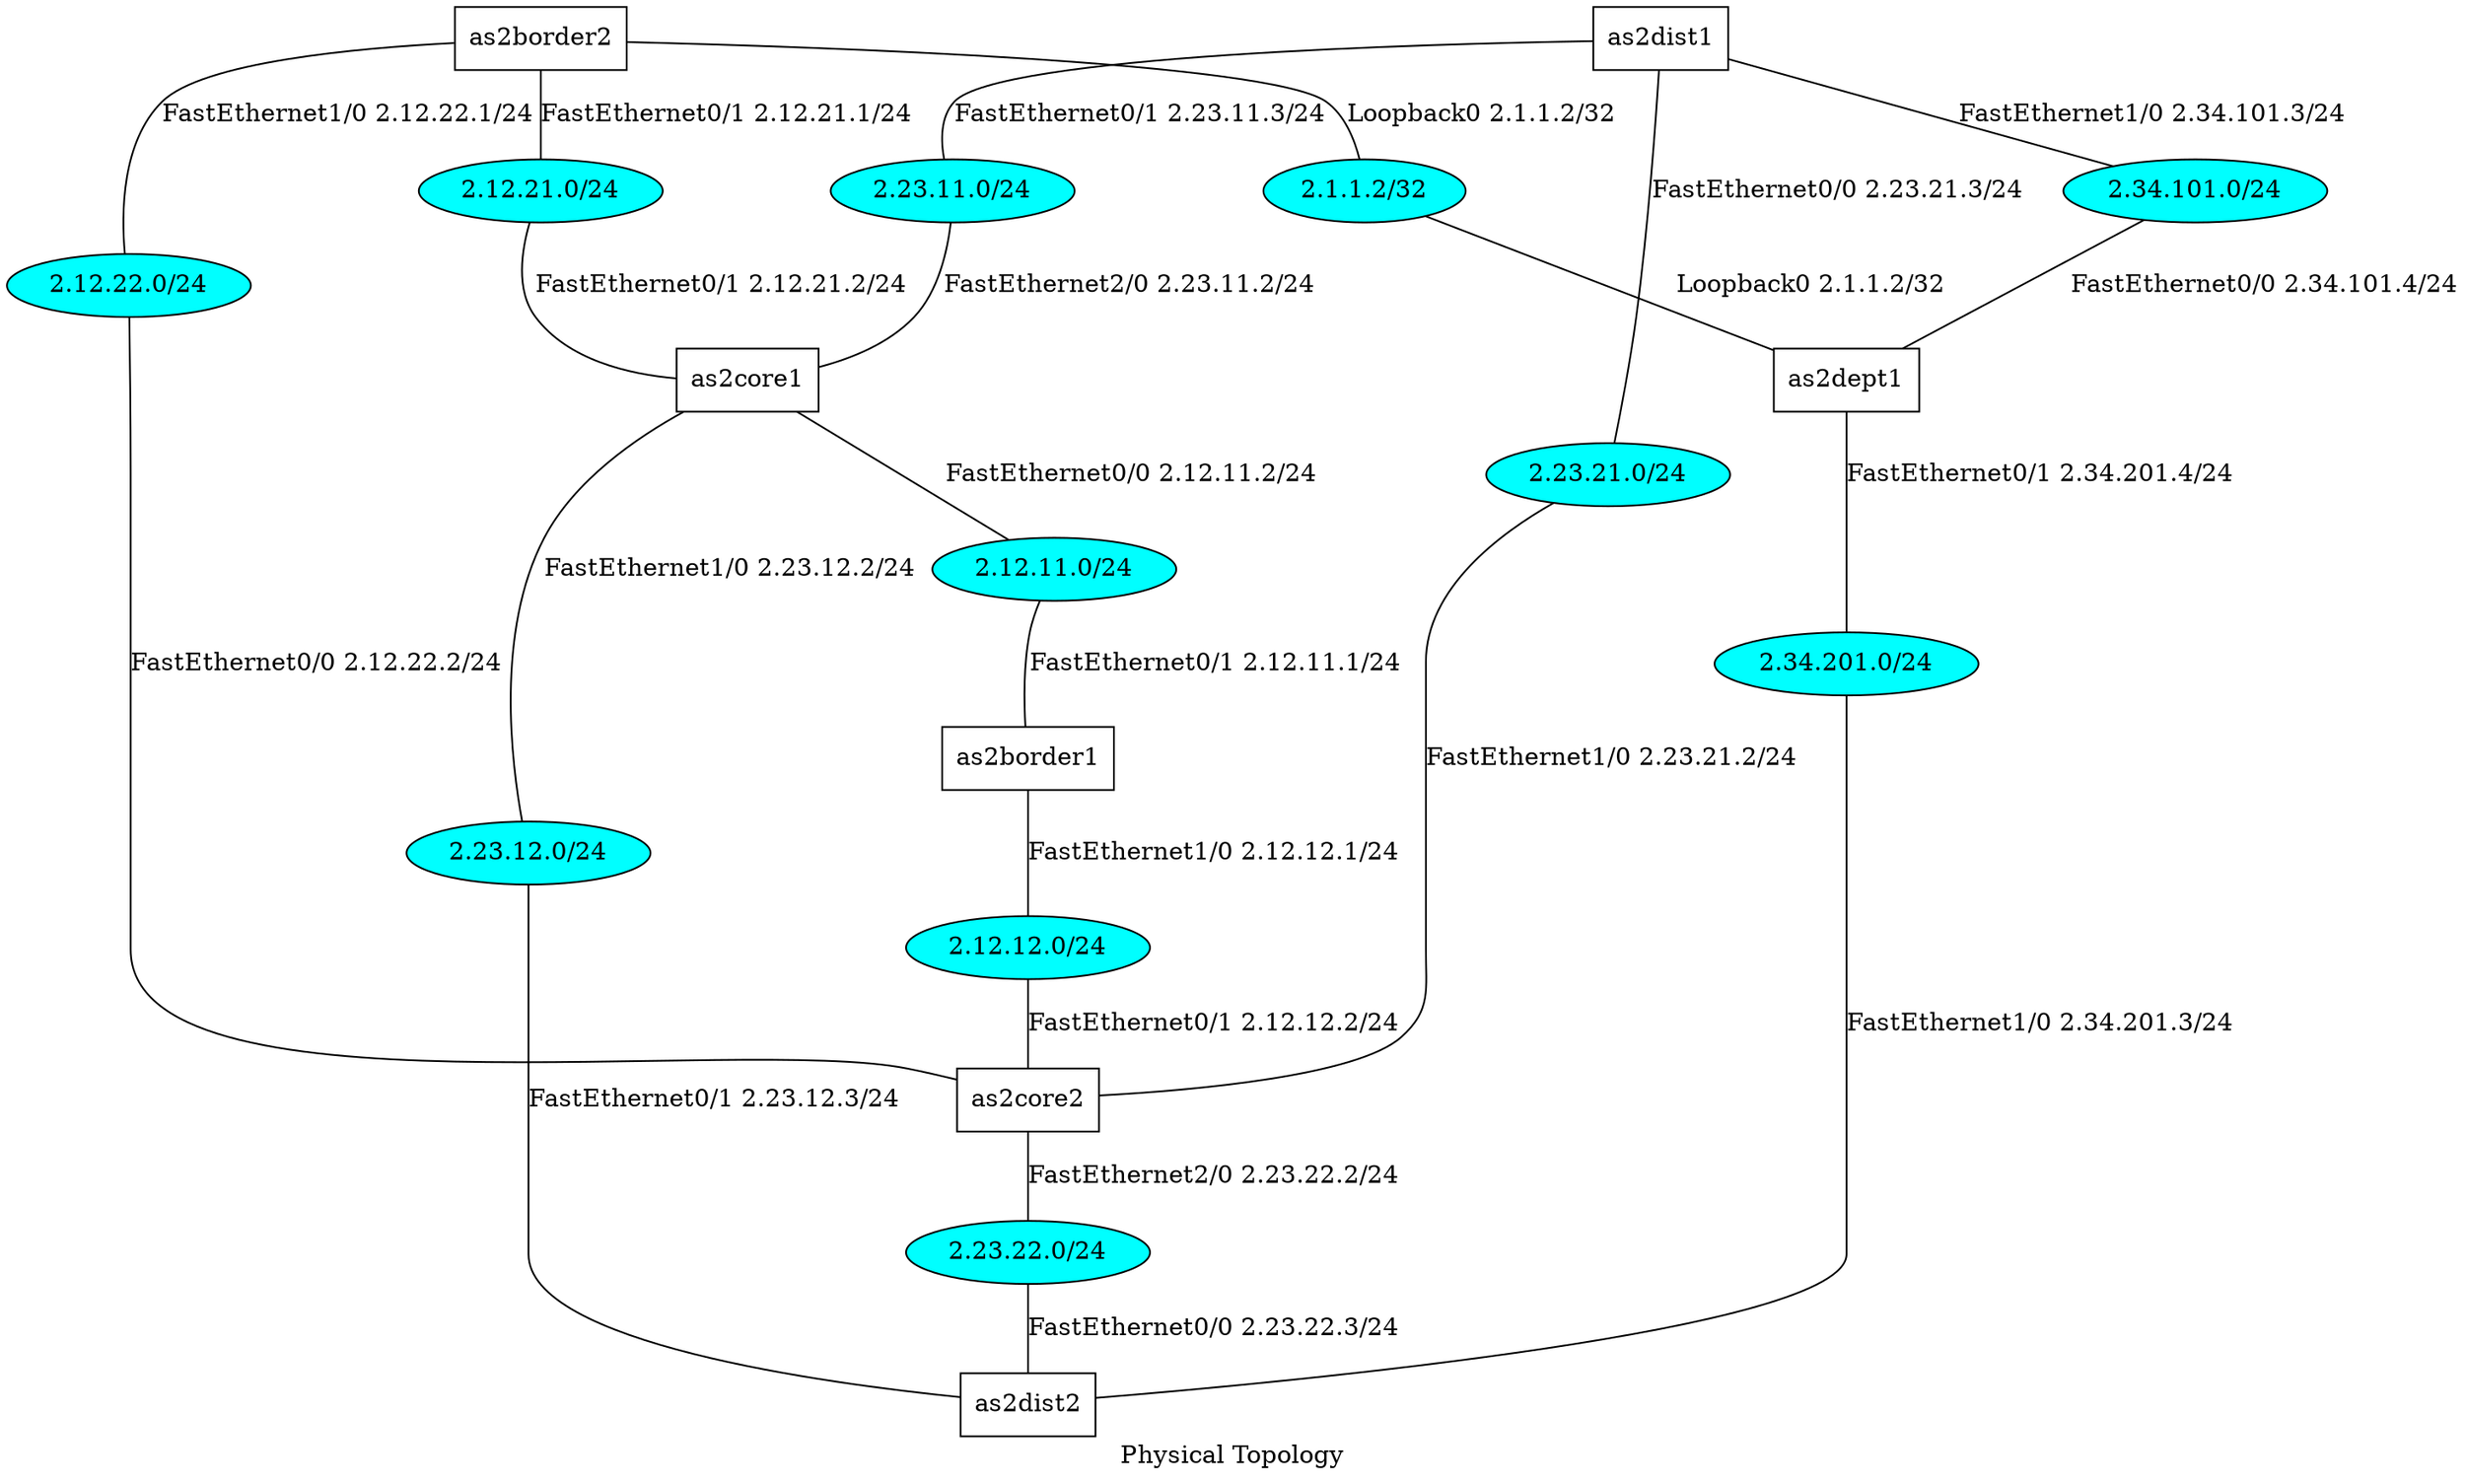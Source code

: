 graph {
	"as2border2" -- "2.1.1.2/32"[label="Loopback0 2.1.1.2/32"]
	"2.1.1.2/32" -- "as2dept1"[label="Loopback0 2.1.1.2/32"]
	"as2border2" -- "2.12.21.0/24"[label="FastEthernet0/1 2.12.21.1/24"]
	"2.12.21.0/24" -- "as2core1"[label="FastEthernet0/1 2.12.21.2/24"]
	"as2border2" -- "2.12.22.0/24"[label="FastEthernet1/0 2.12.22.1/24"]
	"2.12.22.0/24" -- "as2core2"[label="FastEthernet0/0 2.12.22.2/24"]
	"as2dist1" -- "2.23.21.0/24"[label="FastEthernet0/0 2.23.21.3/24"]
	"2.23.21.0/24" -- "as2core2"[label="FastEthernet1/0 2.23.21.2/24"]
	"as2dist1" -- "2.23.11.0/24"[label="FastEthernet0/1 2.23.11.3/24"]
	"2.23.11.0/24" -- "as2core1"[label="FastEthernet2/0 2.23.11.2/24"]
	"as2dist1" -- "2.34.101.0/24"[label="FastEthernet1/0 2.34.101.3/24"]
	"2.34.101.0/24" -- "as2dept1"[label="FastEthernet0/0 2.34.101.4/24"]
	"as2core1" -- "2.12.11.0/24"[label="FastEthernet0/0 2.12.11.2/24"]
	"2.12.11.0/24" -- "as2border1"[label="FastEthernet0/1 2.12.11.1/24"]
	"as2core1" -- "2.23.12.0/24"[label="FastEthernet1/0 2.23.12.2/24"]
	"2.23.12.0/24" -- "as2dist2"[label="FastEthernet0/1 2.23.12.3/24"]
	"as2border1" -- "2.12.12.0/24"[label="FastEthernet1/0 2.12.12.1/24"]
	"2.12.12.0/24" -- "as2core2"[label="FastEthernet0/1 2.12.12.2/24"]
	"as2core2" -- "2.23.22.0/24"[label="FastEthernet2/0 2.23.22.2/24"]
	"2.23.22.0/24" -- "as2dist2"[label="FastEthernet0/0 2.23.22.3/24"]
	"as2dept1" -- "2.34.201.0/24"[label="FastEthernet0/1 2.34.201.4/24"]
	"2.34.201.0/24" -- "as2dist2"[label="FastEthernet1/0 2.34.201.3/24"]
	"as2border1"[shape=box, style=filled, fillcolor=white]
	"as2border2"[shape=box, style=filled, fillcolor=white]
	"as2core1"[shape=box, style=filled, fillcolor=white]
	"as2core2"[shape=box, style=filled, fillcolor=white]
	"as2dept1"[shape=box, style=filled, fillcolor=white]
	"as2dist1"[shape=box, style=filled, fillcolor=white]
	"as2dist2"[shape=box, style=filled, fillcolor=white]
	"2.1.1.2/32"[shape=oval, style=filled, fillcolor=cyan]
	"2.12.21.0/24"[shape=oval, style=filled, fillcolor=cyan]
	"2.12.22.0/24"[shape=oval, style=filled, fillcolor=cyan]
	"2.23.21.0/24"[shape=oval, style=filled, fillcolor=cyan]
	"2.23.11.0/24"[shape=oval, style=filled, fillcolor=cyan]
	"2.34.101.0/24"[shape=oval, style=filled, fillcolor=cyan]
	"2.12.11.0/24"[shape=oval, style=filled, fillcolor=cyan]
	"2.23.12.0/24"[shape=oval, style=filled, fillcolor=cyan]
	"2.12.12.0/24"[shape=oval, style=filled, fillcolor=cyan]
	"2.23.22.0/24"[shape=oval, style=filled, fillcolor=cyan]
	"2.34.201.0/24"[shape=oval, style=filled, fillcolor=cyan]
label="Physical Topology"
}